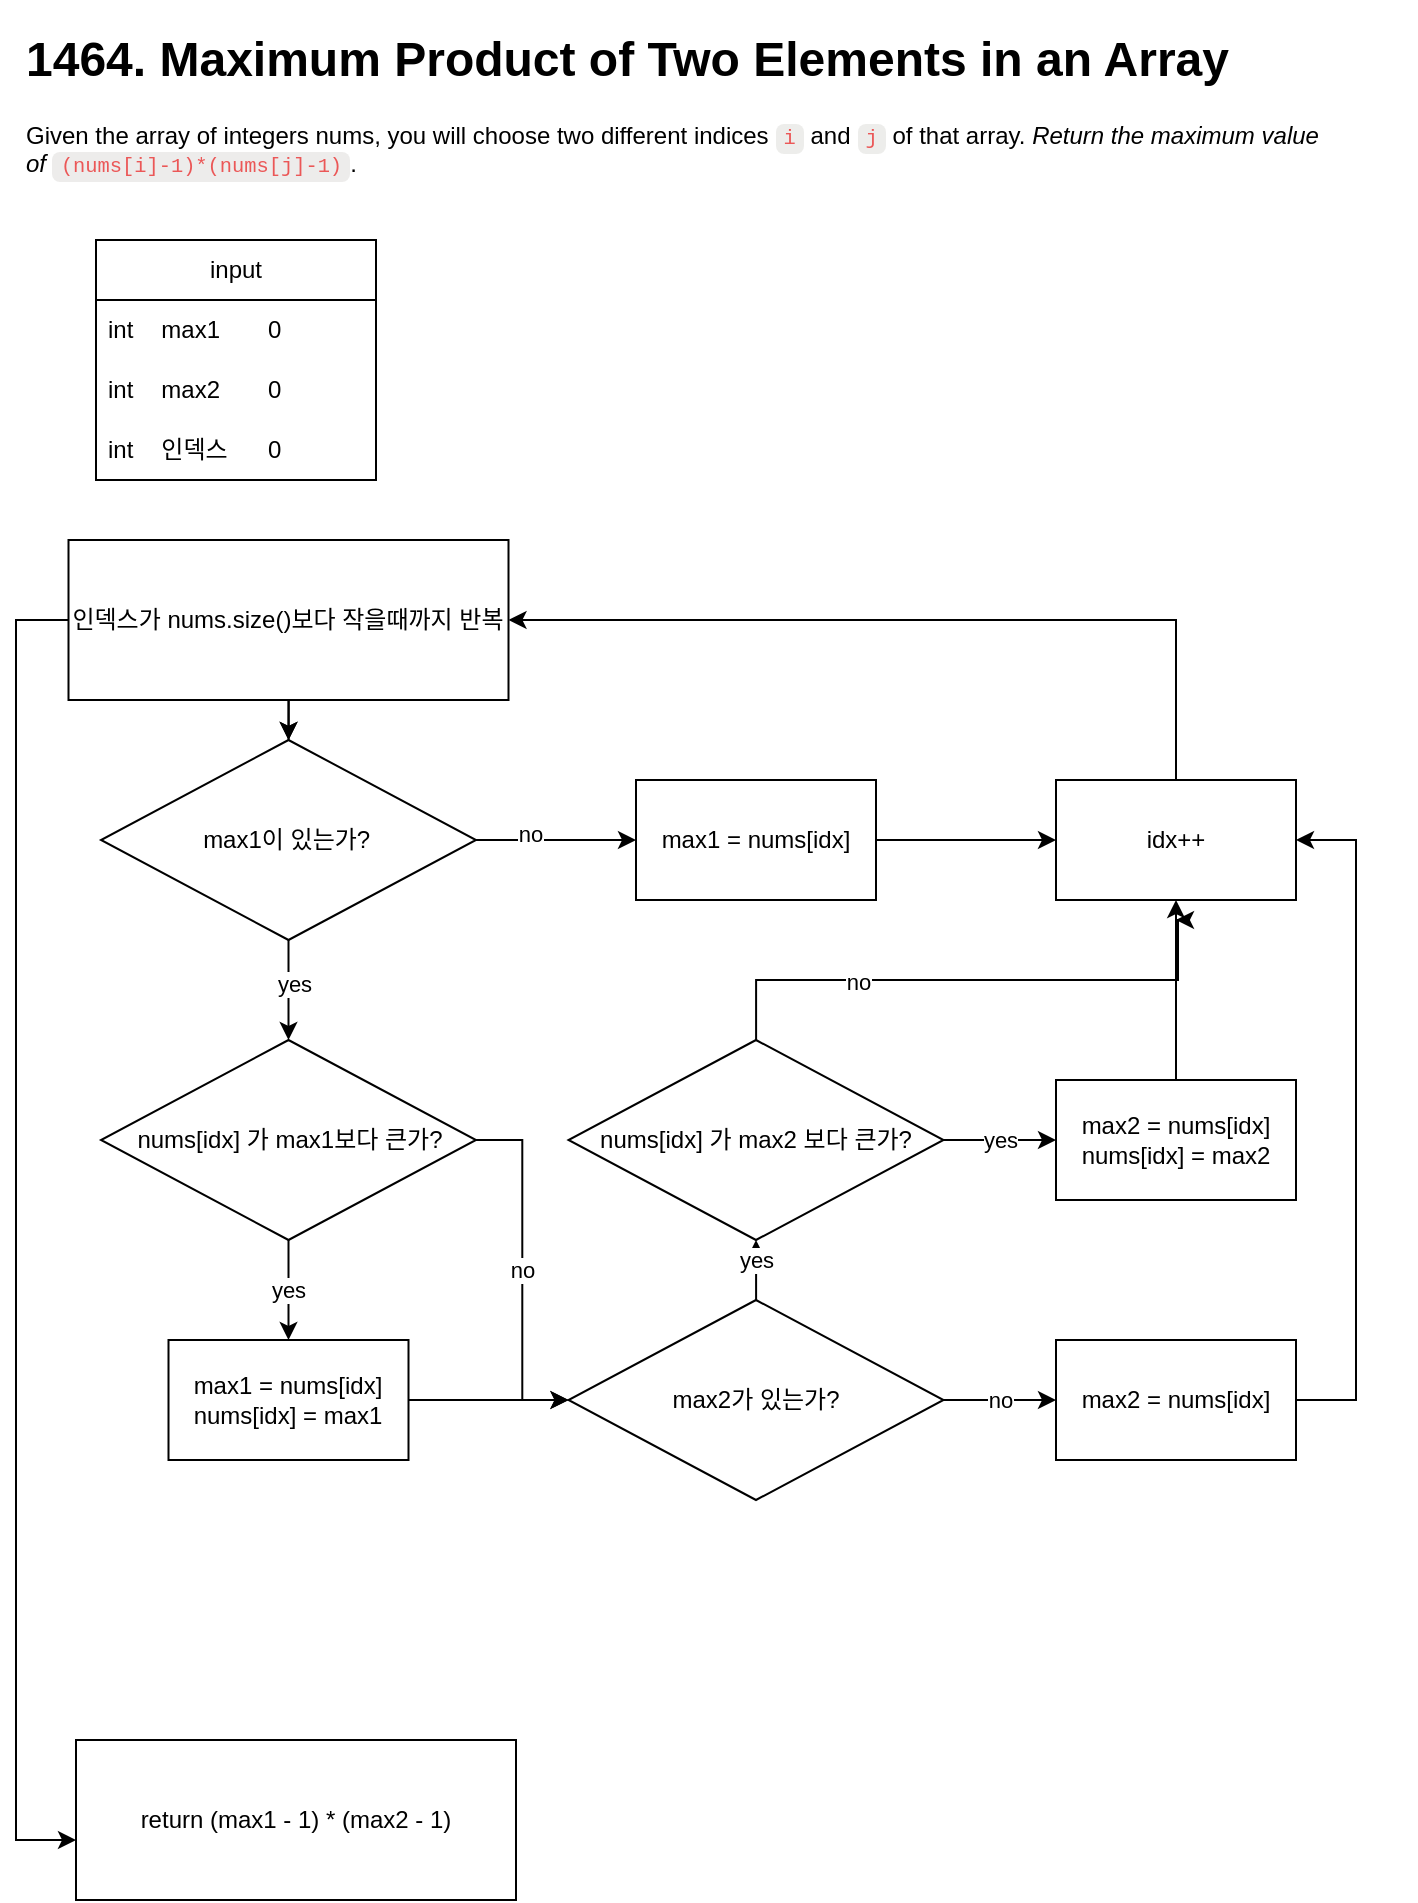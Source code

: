 <mxfile version="22.1.2" type="device">
  <diagram name="페이지-1" id="lyqULX2Fo4giPklZT5m9">
    <mxGraphModel dx="1106" dy="806" grid="1" gridSize="10" guides="1" tooltips="1" connect="1" arrows="1" fold="1" page="1" pageScale="1" pageWidth="827" pageHeight="1169" math="0" shadow="0">
      <root>
        <mxCell id="0" />
        <mxCell id="1" parent="0" />
        <mxCell id="m86vbttRa3rpIuUBkTaK-3" value="&lt;h1&gt;1464. Maximum Product of Two Elements in an Array&lt;br&gt;&lt;/h1&gt;&lt;div&gt;Given the array of integers&amp;nbsp;nums, you will choose two different indices&amp;nbsp;&lt;span class=&quot;notion-enable-hover&quot; spellcheck=&quot;false&quot; data-token-index=&quot;3&quot; style=&quot;font-family:&amp;quot;SFMono-Regular&amp;quot;, Menlo, Consolas, &amp;quot;PT Mono&amp;quot;, &amp;quot;Liberation Mono&amp;quot;, Courier, monospace;line-height:normal;background:rgba(135,131,120,.15);color:#EB5757;border-radius:4px;font-size:85%;padding:0.2em 0.4em&quot;&gt;i&lt;/span&gt;&amp;nbsp;and&amp;nbsp;&lt;span class=&quot;notion-enable-hover&quot; spellcheck=&quot;false&quot; data-token-index=&quot;5&quot; style=&quot;font-family:&amp;quot;SFMono-Regular&amp;quot;, Menlo, Consolas, &amp;quot;PT Mono&amp;quot;, &amp;quot;Liberation Mono&amp;quot;, Courier, monospace;line-height:normal;background:rgba(135,131,120,.15);color:#EB5757;border-radius:4px;font-size:85%;padding:0.2em 0.4em&quot;&gt;j&lt;/span&gt;&amp;nbsp;of that array.&amp;nbsp;&lt;span class=&quot;notion-enable-hover&quot; data-token-index=&quot;7&quot; style=&quot;font-style:italic&quot;&gt;Return the maximum value of&lt;/span&gt;&amp;nbsp;&lt;span class=&quot;notion-enable-hover&quot; spellcheck=&quot;false&quot; data-token-index=&quot;9&quot; style=&quot;font-family:&amp;quot;SFMono-Regular&amp;quot;, Menlo, Consolas, &amp;quot;PT Mono&amp;quot;, &amp;quot;Liberation Mono&amp;quot;, Courier, monospace;line-height:normal;background:rgba(135,131,120,.15);color:#EB5757;border-radius:4px;font-size:85%;padding:0.2em 0.4em&quot;&gt;(nums[i]-1)*(nums[j]-1)&lt;/span&gt;.&lt;br&gt;&lt;/div&gt;&lt;div&gt;&lt;br&gt;&lt;/div&gt;" style="text;html=1;strokeColor=none;fillColor=none;spacing=5;spacingTop=-20;whiteSpace=wrap;overflow=hidden;rounded=0;" vertex="1" parent="1">
          <mxGeometry x="20" y="30" width="700" height="90" as="geometry" />
        </mxCell>
        <mxCell id="m86vbttRa3rpIuUBkTaK-48" style="edgeStyle=orthogonalEdgeStyle;rounded=0;orthogonalLoop=1;jettySize=auto;html=1;entryX=0.5;entryY=0;entryDx=0;entryDy=0;" edge="1" parent="1" source="m86vbttRa3rpIuUBkTaK-4" target="m86vbttRa3rpIuUBkTaK-18">
          <mxGeometry relative="1" as="geometry" />
        </mxCell>
        <mxCell id="m86vbttRa3rpIuUBkTaK-51" value="" style="edgeStyle=orthogonalEdgeStyle;rounded=0;orthogonalLoop=1;jettySize=auto;html=1;" edge="1" parent="1" source="m86vbttRa3rpIuUBkTaK-4" target="m86vbttRa3rpIuUBkTaK-18">
          <mxGeometry relative="1" as="geometry" />
        </mxCell>
        <mxCell id="m86vbttRa3rpIuUBkTaK-53" value="" style="edgeStyle=orthogonalEdgeStyle;rounded=0;orthogonalLoop=1;jettySize=auto;html=1;exitX=0;exitY=0.5;exitDx=0;exitDy=0;" edge="1" parent="1" source="m86vbttRa3rpIuUBkTaK-4" target="m86vbttRa3rpIuUBkTaK-52">
          <mxGeometry relative="1" as="geometry">
            <Array as="points">
              <mxPoint x="20" y="330" />
              <mxPoint x="20" y="940" />
            </Array>
          </mxGeometry>
        </mxCell>
        <mxCell id="m86vbttRa3rpIuUBkTaK-4" value="인덱스가 nums.size()보다 작을때까지 반복" style="rounded=0;whiteSpace=wrap;html=1;" vertex="1" parent="1">
          <mxGeometry x="46.25" y="290" width="220" height="80" as="geometry" />
        </mxCell>
        <mxCell id="m86vbttRa3rpIuUBkTaK-11" value="input" style="swimlane;fontStyle=0;childLayout=stackLayout;horizontal=1;startSize=30;horizontalStack=0;resizeParent=1;resizeParentMax=0;resizeLast=0;collapsible=1;marginBottom=0;whiteSpace=wrap;html=1;" vertex="1" parent="1">
          <mxGeometry x="60" y="140" width="140" height="120" as="geometry" />
        </mxCell>
        <mxCell id="m86vbttRa3rpIuUBkTaK-12" value="int&lt;span style=&quot;white-space: pre;&quot;&gt;&#x9;&lt;/span&gt;max1&lt;span style=&quot;white-space: pre;&quot;&gt;&#x9;&lt;/span&gt;0" style="text;strokeColor=none;fillColor=none;align=left;verticalAlign=middle;spacingLeft=4;spacingRight=4;overflow=hidden;points=[[0,0.5],[1,0.5]];portConstraint=eastwest;rotatable=0;whiteSpace=wrap;html=1;" vertex="1" parent="m86vbttRa3rpIuUBkTaK-11">
          <mxGeometry y="30" width="140" height="30" as="geometry" />
        </mxCell>
        <mxCell id="m86vbttRa3rpIuUBkTaK-13" value="int&lt;span style=&quot;white-space: pre;&quot;&gt;&#x9;&lt;/span&gt;max2&lt;span style=&quot;white-space: pre;&quot;&gt;&#x9;&lt;/span&gt;0" style="text;strokeColor=none;fillColor=none;align=left;verticalAlign=middle;spacingLeft=4;spacingRight=4;overflow=hidden;points=[[0,0.5],[1,0.5]];portConstraint=eastwest;rotatable=0;whiteSpace=wrap;html=1;" vertex="1" parent="m86vbttRa3rpIuUBkTaK-11">
          <mxGeometry y="60" width="140" height="30" as="geometry" />
        </mxCell>
        <mxCell id="m86vbttRa3rpIuUBkTaK-14" value="int&lt;span style=&quot;white-space: pre;&quot;&gt;&#x9;&lt;/span&gt;인덱스&lt;span style=&quot;white-space: pre;&quot;&gt;&#x9;&lt;/span&gt;0" style="text;strokeColor=none;fillColor=none;align=left;verticalAlign=middle;spacingLeft=4;spacingRight=4;overflow=hidden;points=[[0,0.5],[1,0.5]];portConstraint=eastwest;rotatable=0;whiteSpace=wrap;html=1;" vertex="1" parent="m86vbttRa3rpIuUBkTaK-11">
          <mxGeometry y="90" width="140" height="30" as="geometry" />
        </mxCell>
        <mxCell id="m86vbttRa3rpIuUBkTaK-21" value="" style="edgeStyle=orthogonalEdgeStyle;rounded=0;orthogonalLoop=1;jettySize=auto;html=1;" edge="1" parent="1" source="m86vbttRa3rpIuUBkTaK-18" target="m86vbttRa3rpIuUBkTaK-20">
          <mxGeometry relative="1" as="geometry" />
        </mxCell>
        <mxCell id="m86vbttRa3rpIuUBkTaK-33" value="yes" style="edgeLabel;html=1;align=center;verticalAlign=middle;resizable=0;points=[];" vertex="1" connectable="0" parent="m86vbttRa3rpIuUBkTaK-21">
          <mxGeometry x="-0.12" y="2" relative="1" as="geometry">
            <mxPoint as="offset" />
          </mxGeometry>
        </mxCell>
        <mxCell id="m86vbttRa3rpIuUBkTaK-24" style="edgeStyle=orthogonalEdgeStyle;rounded=0;orthogonalLoop=1;jettySize=auto;html=1;" edge="1" parent="1" source="m86vbttRa3rpIuUBkTaK-18" target="m86vbttRa3rpIuUBkTaK-22">
          <mxGeometry relative="1" as="geometry" />
        </mxCell>
        <mxCell id="m86vbttRa3rpIuUBkTaK-34" value="no" style="edgeLabel;html=1;align=center;verticalAlign=middle;resizable=0;points=[];" vertex="1" connectable="0" parent="m86vbttRa3rpIuUBkTaK-24">
          <mxGeometry x="-0.325" y="3" relative="1" as="geometry">
            <mxPoint as="offset" />
          </mxGeometry>
        </mxCell>
        <mxCell id="m86vbttRa3rpIuUBkTaK-18" value="max1이 있는가?&amp;nbsp;" style="rhombus;whiteSpace=wrap;html=1;" vertex="1" parent="1">
          <mxGeometry x="62.5" y="390" width="187.5" height="100" as="geometry" />
        </mxCell>
        <mxCell id="m86vbttRa3rpIuUBkTaK-36" style="edgeStyle=orthogonalEdgeStyle;rounded=0;orthogonalLoop=1;jettySize=auto;html=1;entryX=1;entryY=0.5;entryDx=0;entryDy=0;exitX=0.5;exitY=0;exitDx=0;exitDy=0;" edge="1" parent="1" source="m86vbttRa3rpIuUBkTaK-19" target="m86vbttRa3rpIuUBkTaK-4">
          <mxGeometry relative="1" as="geometry">
            <Array as="points">
              <mxPoint x="600" y="330" />
            </Array>
          </mxGeometry>
        </mxCell>
        <mxCell id="m86vbttRa3rpIuUBkTaK-19" value="idx++" style="whiteSpace=wrap;html=1;" vertex="1" parent="1">
          <mxGeometry x="540" y="410" width="120" height="60" as="geometry" />
        </mxCell>
        <mxCell id="m86vbttRa3rpIuUBkTaK-27" value="no" style="edgeStyle=orthogonalEdgeStyle;rounded=0;orthogonalLoop=1;jettySize=auto;html=1;entryX=0;entryY=0.5;entryDx=0;entryDy=0;" edge="1" parent="1" source="m86vbttRa3rpIuUBkTaK-20" target="m86vbttRa3rpIuUBkTaK-56">
          <mxGeometry relative="1" as="geometry" />
        </mxCell>
        <mxCell id="m86vbttRa3rpIuUBkTaK-32" value="yes" style="edgeStyle=orthogonalEdgeStyle;rounded=0;orthogonalLoop=1;jettySize=auto;html=1;entryX=0.5;entryY=0;entryDx=0;entryDy=0;" edge="1" parent="1" source="m86vbttRa3rpIuUBkTaK-20" target="m86vbttRa3rpIuUBkTaK-25">
          <mxGeometry relative="1" as="geometry" />
        </mxCell>
        <mxCell id="m86vbttRa3rpIuUBkTaK-20" value="nums[idx] 가 max1보다 큰가?" style="rhombus;whiteSpace=wrap;html=1;" vertex="1" parent="1">
          <mxGeometry x="62.5" y="540" width="187.5" height="100" as="geometry" />
        </mxCell>
        <mxCell id="m86vbttRa3rpIuUBkTaK-37" style="edgeStyle=orthogonalEdgeStyle;rounded=0;orthogonalLoop=1;jettySize=auto;html=1;entryX=0;entryY=0.5;entryDx=0;entryDy=0;" edge="1" parent="1" source="m86vbttRa3rpIuUBkTaK-22" target="m86vbttRa3rpIuUBkTaK-19">
          <mxGeometry relative="1" as="geometry" />
        </mxCell>
        <mxCell id="m86vbttRa3rpIuUBkTaK-22" value="max1 = nums[idx]" style="whiteSpace=wrap;html=1;" vertex="1" parent="1">
          <mxGeometry x="330" y="410" width="120" height="60" as="geometry" />
        </mxCell>
        <mxCell id="m86vbttRa3rpIuUBkTaK-31" style="edgeStyle=orthogonalEdgeStyle;rounded=0;orthogonalLoop=1;jettySize=auto;html=1;entryX=0;entryY=0.5;entryDx=0;entryDy=0;" edge="1" parent="1" source="m86vbttRa3rpIuUBkTaK-25" target="m86vbttRa3rpIuUBkTaK-56">
          <mxGeometry relative="1" as="geometry" />
        </mxCell>
        <mxCell id="m86vbttRa3rpIuUBkTaK-25" value="max1 = nums[idx]&lt;br&gt;nums[idx] = max1" style="whiteSpace=wrap;html=1;" vertex="1" parent="1">
          <mxGeometry x="96.25" y="690" width="120" height="60" as="geometry" />
        </mxCell>
        <mxCell id="m86vbttRa3rpIuUBkTaK-44" value="yes" style="edgeStyle=orthogonalEdgeStyle;rounded=0;orthogonalLoop=1;jettySize=auto;html=1;entryX=0;entryY=0.5;entryDx=0;entryDy=0;" edge="1" parent="1" source="m86vbttRa3rpIuUBkTaK-26" target="m86vbttRa3rpIuUBkTaK-43">
          <mxGeometry relative="1" as="geometry" />
        </mxCell>
        <mxCell id="m86vbttRa3rpIuUBkTaK-45" style="edgeStyle=orthogonalEdgeStyle;rounded=0;orthogonalLoop=1;jettySize=auto;html=1;" edge="1" parent="1" source="m86vbttRa3rpIuUBkTaK-26">
          <mxGeometry relative="1" as="geometry">
            <mxPoint x="600" y="480" as="targetPoint" />
            <Array as="points">
              <mxPoint x="390" y="510" />
              <mxPoint x="601" y="510" />
            </Array>
          </mxGeometry>
        </mxCell>
        <mxCell id="m86vbttRa3rpIuUBkTaK-46" value="no" style="edgeLabel;html=1;align=center;verticalAlign=middle;resizable=0;points=[];" vertex="1" connectable="0" parent="m86vbttRa3rpIuUBkTaK-45">
          <mxGeometry x="-0.403" y="-1" relative="1" as="geometry">
            <mxPoint as="offset" />
          </mxGeometry>
        </mxCell>
        <mxCell id="m86vbttRa3rpIuUBkTaK-26" value="nums[idx] 가 max2 보다 큰가?" style="rhombus;whiteSpace=wrap;html=1;" vertex="1" parent="1">
          <mxGeometry x="296.25" y="540" width="187.5" height="100" as="geometry" />
        </mxCell>
        <mxCell id="m86vbttRa3rpIuUBkTaK-47" style="edgeStyle=orthogonalEdgeStyle;rounded=0;orthogonalLoop=1;jettySize=auto;html=1;" edge="1" parent="1" source="m86vbttRa3rpIuUBkTaK-43">
          <mxGeometry relative="1" as="geometry">
            <mxPoint x="600" y="470" as="targetPoint" />
          </mxGeometry>
        </mxCell>
        <mxCell id="m86vbttRa3rpIuUBkTaK-43" value="max2 = nums[idx]&lt;br&gt;nums[idx] = max2" style="whiteSpace=wrap;html=1;" vertex="1" parent="1">
          <mxGeometry x="540" y="560" width="120" height="60" as="geometry" />
        </mxCell>
        <mxCell id="m86vbttRa3rpIuUBkTaK-52" value="return (max1 - 1) * (max2 - 1)" style="rounded=0;whiteSpace=wrap;html=1;" vertex="1" parent="1">
          <mxGeometry x="50" y="890" width="220" height="80" as="geometry" />
        </mxCell>
        <mxCell id="m86vbttRa3rpIuUBkTaK-57" style="edgeStyle=orthogonalEdgeStyle;rounded=0;orthogonalLoop=1;jettySize=auto;html=1;entryX=0.5;entryY=1;entryDx=0;entryDy=0;" edge="1" parent="1" source="m86vbttRa3rpIuUBkTaK-56" target="m86vbttRa3rpIuUBkTaK-26">
          <mxGeometry relative="1" as="geometry" />
        </mxCell>
        <mxCell id="m86vbttRa3rpIuUBkTaK-61" value="yes" style="edgeLabel;html=1;align=center;verticalAlign=middle;resizable=0;points=[];" vertex="1" connectable="0" parent="m86vbttRa3rpIuUBkTaK-57">
          <mxGeometry x="0.33" y="-1" relative="1" as="geometry">
            <mxPoint x="-1" as="offset" />
          </mxGeometry>
        </mxCell>
        <mxCell id="m86vbttRa3rpIuUBkTaK-59" value="no" style="edgeStyle=orthogonalEdgeStyle;rounded=0;orthogonalLoop=1;jettySize=auto;html=1;entryX=0;entryY=0.5;entryDx=0;entryDy=0;" edge="1" parent="1" source="m86vbttRa3rpIuUBkTaK-56" target="m86vbttRa3rpIuUBkTaK-58">
          <mxGeometry relative="1" as="geometry" />
        </mxCell>
        <mxCell id="m86vbttRa3rpIuUBkTaK-56" value="max2가 있는가?" style="rhombus;whiteSpace=wrap;html=1;" vertex="1" parent="1">
          <mxGeometry x="296.25" y="670" width="187.5" height="100" as="geometry" />
        </mxCell>
        <mxCell id="m86vbttRa3rpIuUBkTaK-60" style="edgeStyle=orthogonalEdgeStyle;rounded=0;orthogonalLoop=1;jettySize=auto;html=1;entryX=1;entryY=0.5;entryDx=0;entryDy=0;" edge="1" parent="1" source="m86vbttRa3rpIuUBkTaK-58" target="m86vbttRa3rpIuUBkTaK-19">
          <mxGeometry relative="1" as="geometry">
            <Array as="points">
              <mxPoint x="690" y="720" />
              <mxPoint x="690" y="440" />
            </Array>
          </mxGeometry>
        </mxCell>
        <mxCell id="m86vbttRa3rpIuUBkTaK-58" value="max2 = nums[idx]" style="whiteSpace=wrap;html=1;" vertex="1" parent="1">
          <mxGeometry x="540" y="690" width="120" height="60" as="geometry" />
        </mxCell>
      </root>
    </mxGraphModel>
  </diagram>
</mxfile>
